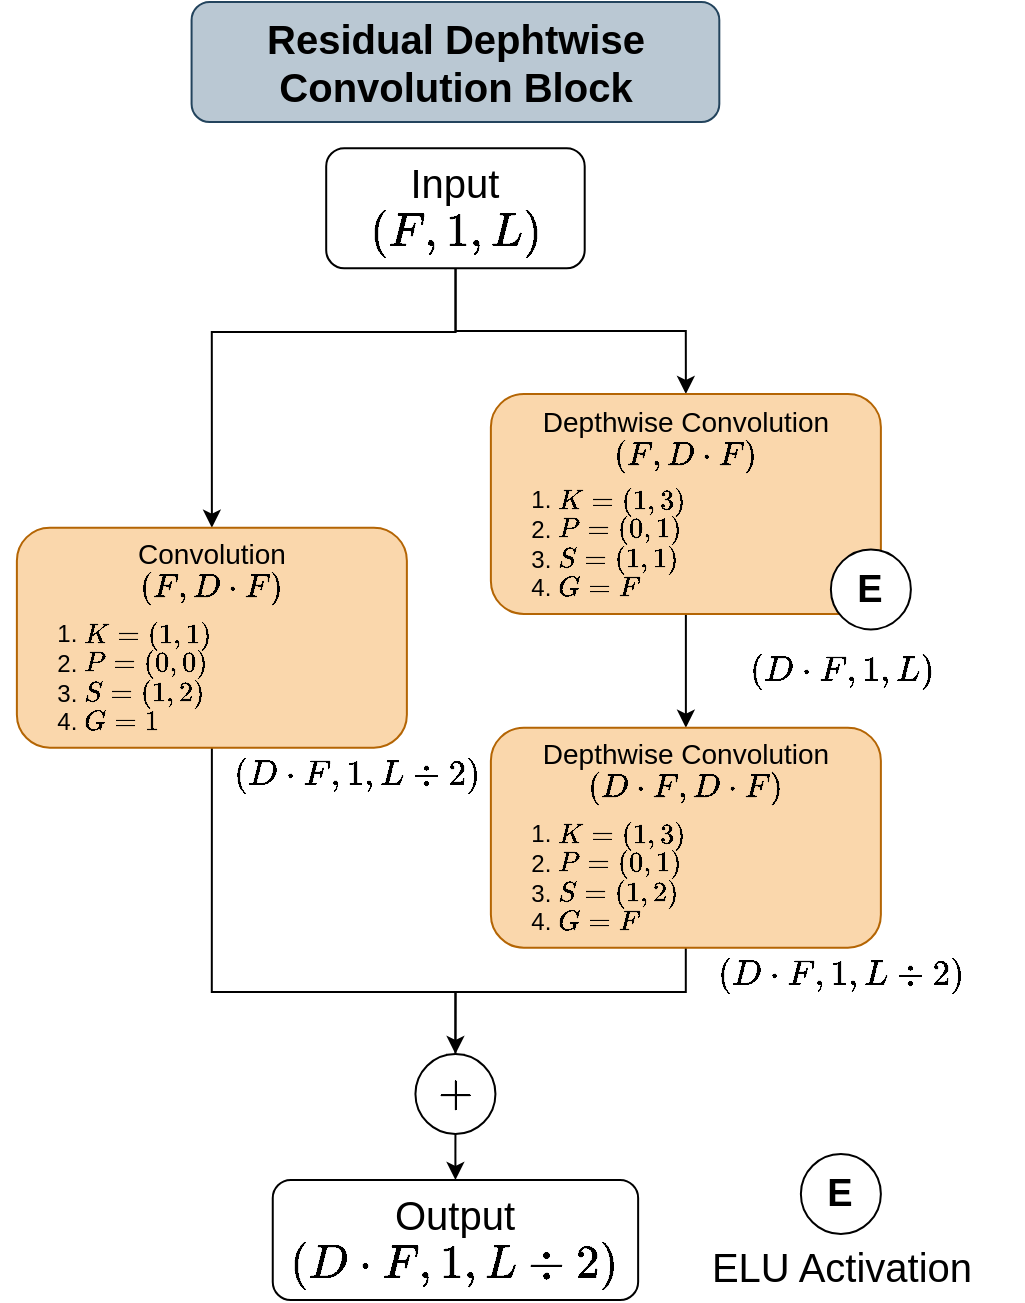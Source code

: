 <mxfile version="14.6.13" type="device"><diagram id="2a7mTJJ3ZBNhy4rckRQy" name="Page-1"><mxGraphModel dx="428" dy="-1240" grid="1" gridSize="10" guides="1" tooltips="1" connect="1" arrows="1" fold="1" page="1" pageScale="1" pageWidth="850" pageHeight="1100" math="1" shadow="0"><root><mxCell id="0"/><mxCell id="1" parent="0"/><mxCell id="HXu-b1hT0s8ai8P2quKb-1" style="edgeStyle=orthogonalEdgeStyle;rounded=0;orthogonalLoop=1;jettySize=auto;html=1;fontSize=12;" edge="1" parent="1" source="HXu-b1hT0s8ai8P2quKb-6" target="HXu-b1hT0s8ai8P2quKb-10"><mxGeometry relative="1" as="geometry"/></mxCell><mxCell id="HXu-b1hT0s8ai8P2quKb-2" value="Residual Dephtwise Convolution Block" style="rounded=1;whiteSpace=wrap;html=1;fontSize=20;align=center;fillColor=#bac8d3;strokeColor=#23445d;fontStyle=1" vertex="1" parent="1"><mxGeometry x="1005.79" y="2220" width="263.87" height="60" as="geometry"/></mxCell><mxCell id="HXu-b1hT0s8ai8P2quKb-3" style="edgeStyle=orthogonalEdgeStyle;rounded=0;orthogonalLoop=1;jettySize=auto;html=1;entryX=0.5;entryY=0;entryDx=0;entryDy=0;fontSize=12;" edge="1" parent="1" target="HXu-b1hT0s8ai8P2quKb-14"><mxGeometry relative="1" as="geometry"><mxPoint x="1137.79" y="2352.12" as="sourcePoint"/><mxPoint x="1015.94" y="2493.37" as="targetPoint"/><Array as="points"><mxPoint x="1137.79" y="2385"/><mxPoint x="1015.79" y="2385"/></Array></mxGeometry></mxCell><mxCell id="HXu-b1hT0s8ai8P2quKb-4" style="edgeStyle=orthogonalEdgeStyle;rounded=0;orthogonalLoop=1;jettySize=auto;html=1;entryX=0.5;entryY=0;entryDx=0;entryDy=0;fontSize=12;" edge="1" parent="1" source="HXu-b1hT0s8ai8P2quKb-5" target="HXu-b1hT0s8ai8P2quKb-6"><mxGeometry relative="1" as="geometry"/></mxCell><mxCell id="HXu-b1hT0s8ai8P2quKb-5" value="Input \((F, 1, L)\)" style="rounded=1;whiteSpace=wrap;html=1;fontSize=20;gradientColor=none;align=center;" vertex="1" parent="1"><mxGeometry x="1073.1" y="2293.12" width="129.25" height="60" as="geometry"/></mxCell><mxCell id="HXu-b1hT0s8ai8P2quKb-6" value="&lt;div style=&quot;font-size: 14px;&quot;&gt;&lt;/div&gt;" style="rounded=1;whiteSpace=wrap;html=1;fontSize=14;align=center;fillColor=#fad7ac;strokeColor=#b46504;" vertex="1" parent="1"><mxGeometry x="1155.44" y="2416" width="195" height="110" as="geometry"/></mxCell><mxCell id="HXu-b1hT0s8ai8P2quKb-7" value="Depthwise Convolution&lt;br&gt;\((F,&amp;nbsp; D \cdot F)\)" style="text;html=1;strokeColor=none;fillColor=none;align=center;verticalAlign=middle;whiteSpace=wrap;rounded=0;fontSize=14;fontStyle=0" vertex="1" parent="1"><mxGeometry x="1179.19" y="2427.5" width="147.5" height="20" as="geometry"/></mxCell><mxCell id="HXu-b1hT0s8ai8P2quKb-8" value="E" style="ellipse;whiteSpace=wrap;html=1;aspect=fixed;fontSize=19;fontStyle=1;" vertex="1" parent="1"><mxGeometry x="1325.44" y="2493.69" width="40" height="40" as="geometry"/></mxCell><mxCell id="HXu-b1hT0s8ai8P2quKb-9" style="edgeStyle=orthogonalEdgeStyle;rounded=0;orthogonalLoop=1;jettySize=auto;html=1;fontSize=12;" edge="1" parent="1" source="HXu-b1hT0s8ai8P2quKb-10" target="HXu-b1hT0s8ai8P2quKb-18"><mxGeometry relative="1" as="geometry"><Array as="points"><mxPoint x="1252.79" y="2715"/><mxPoint x="1137.79" y="2715"/></Array></mxGeometry></mxCell><mxCell id="HXu-b1hT0s8ai8P2quKb-10" value="&lt;div style=&quot;font-size: 14px;&quot;&gt;&lt;/div&gt;" style="rounded=1;whiteSpace=wrap;html=1;fontSize=14;align=center;fillColor=#fad7ac;strokeColor=#b46504;" vertex="1" parent="1"><mxGeometry x="1155.44" y="2582.87" width="195" height="110" as="geometry"/></mxCell><mxCell id="HXu-b1hT0s8ai8P2quKb-11" value="&lt;ol style=&quot;font-size: 12px&quot;&gt;&lt;li style=&quot;font-size: 12px&quot;&gt;\(K = (1, 3)\)&lt;/li&gt;&lt;li style=&quot;font-size: 12px&quot;&gt;\(P = (0, 1)\)&lt;/li&gt;&lt;li style=&quot;font-size: 12px&quot;&gt;\(S = (1, 2)\)&lt;/li&gt;&lt;li style=&quot;font-size: 12px&quot;&gt;\(G = F\)&lt;/li&gt;&lt;/ol&gt;" style="text;strokeColor=none;fillColor=none;html=1;whiteSpace=wrap;verticalAlign=middle;overflow=hidden;fontSize=12;" vertex="1" parent="1"><mxGeometry x="1147" y="2604.87" width="185" height="105.62" as="geometry"/></mxCell><mxCell id="HXu-b1hT0s8ai8P2quKb-12" value="Depthwise Convolution&lt;br&gt;\((D \cdot F, D \cdot F)\)" style="text;html=1;strokeColor=none;fillColor=none;align=center;verticalAlign=middle;whiteSpace=wrap;rounded=0;fontSize=14;fontStyle=0" vertex="1" parent="1"><mxGeometry x="1179.19" y="2594.37" width="147.5" height="20" as="geometry"/></mxCell><mxCell id="HXu-b1hT0s8ai8P2quKb-13" style="edgeStyle=orthogonalEdgeStyle;rounded=0;orthogonalLoop=1;jettySize=auto;html=1;fontSize=12;exitX=0.5;exitY=1;exitDx=0;exitDy=0;" edge="1" parent="1"><mxGeometry relative="1" as="geometry"><mxPoint x="1015.94" y="2591.87" as="sourcePoint"/><mxPoint x="1137.72" y="2755.0" as="targetPoint"/><Array as="points"><mxPoint x="1015.79" y="2715"/><mxPoint x="1137.79" y="2715"/></Array></mxGeometry></mxCell><mxCell id="HXu-b1hT0s8ai8P2quKb-14" value="&lt;div style=&quot;font-size: 14px;&quot;&gt;&lt;/div&gt;" style="rounded=1;whiteSpace=wrap;html=1;fontSize=14;align=center;fillColor=#fad7ac;strokeColor=#b46504;" vertex="1" parent="1"><mxGeometry x="918.44" y="2482.87" width="195" height="110" as="geometry"/></mxCell><mxCell id="HXu-b1hT0s8ai8P2quKb-15" value="&lt;ol style=&quot;font-size: 12px&quot;&gt;&lt;li style=&quot;font-size: 12px&quot;&gt;\(K = (1, 1)\)&lt;/li&gt;&lt;li style=&quot;font-size: 12px&quot;&gt;\(P = (0, 0)\)&lt;/li&gt;&lt;li style=&quot;font-size: 12px&quot;&gt;\(S = (1, 2)\)&lt;/li&gt;&lt;li style=&quot;font-size: 12px&quot;&gt;\(G = 1\)&lt;/li&gt;&lt;/ol&gt;" style="text;strokeColor=none;fillColor=none;html=1;whiteSpace=wrap;verticalAlign=middle;overflow=hidden;fontSize=12;" vertex="1" parent="1"><mxGeometry x="910" y="2504.87" width="185" height="105.62" as="geometry"/></mxCell><mxCell id="HXu-b1hT0s8ai8P2quKb-16" value="Convolution&lt;br&gt;\((F, D \cdot F)\)" style="text;html=1;strokeColor=none;fillColor=none;align=center;verticalAlign=middle;whiteSpace=wrap;rounded=0;fontSize=14;fontStyle=0" vertex="1" parent="1"><mxGeometry x="942.19" y="2494.37" width="147.5" height="20" as="geometry"/></mxCell><mxCell id="HXu-b1hT0s8ai8P2quKb-17" style="edgeStyle=orthogonalEdgeStyle;rounded=0;orthogonalLoop=1;jettySize=auto;html=1;entryX=0.5;entryY=0;entryDx=0;entryDy=0;fontSize=12;" edge="1" parent="1" source="HXu-b1hT0s8ai8P2quKb-18" target="HXu-b1hT0s8ai8P2quKb-20"><mxGeometry relative="1" as="geometry"/></mxCell><mxCell id="HXu-b1hT0s8ai8P2quKb-18" value="\(+\)" style="ellipse;whiteSpace=wrap;html=1;aspect=fixed;fontSize=19;fontStyle=1;" vertex="1" parent="1"><mxGeometry x="1117.72" y="2746.0" width="40" height="40" as="geometry"/></mxCell><mxCell id="HXu-b1hT0s8ai8P2quKb-19" value="&lt;ol style=&quot;font-size: 12px;&quot;&gt;&lt;li style=&quot;font-size: 12px;&quot;&gt;\(K = (1, 3)\)&lt;/li&gt;&lt;li style=&quot;font-size: 12px;&quot;&gt;\(P = (0, 1)\)&lt;/li&gt;&lt;li style=&quot;font-size: 12px;&quot;&gt;\(S = (1, 1)\)&lt;/li&gt;&lt;li style=&quot;font-size: 12px;&quot;&gt;\(G = F\)&lt;/li&gt;&lt;/ol&gt;" style="text;strokeColor=none;fillColor=none;html=1;whiteSpace=wrap;verticalAlign=middle;overflow=hidden;fontSize=12;" vertex="1" parent="1"><mxGeometry x="1147" y="2438" width="185" height="105.62" as="geometry"/></mxCell><mxCell id="HXu-b1hT0s8ai8P2quKb-20" value="Output \((D \cdot F, 1, L \div 2)\)" style="rounded=1;whiteSpace=wrap;html=1;fontSize=20;gradientColor=none;align=center;" vertex="1" parent="1"><mxGeometry x="1046.38" y="2809" width="182.69" height="60" as="geometry"/></mxCell><mxCell id="HXu-b1hT0s8ai8P2quKb-21" value="E" style="ellipse;whiteSpace=wrap;html=1;aspect=fixed;fontSize=19;fontStyle=1;" vertex="1" parent="1"><mxGeometry x="1310.44" y="2796.0" width="40" height="40" as="geometry"/></mxCell><mxCell id="HXu-b1hT0s8ai8P2quKb-22" value="ELU Activation" style="text;html=1;strokeColor=none;fillColor=none;align=center;verticalAlign=middle;whiteSpace=wrap;rounded=0;fontSize=20;" vertex="1" parent="1"><mxGeometry x="1239.69" y="2842.24" width="181.5" height="20" as="geometry"/></mxCell><mxCell id="HXu-b1hT0s8ai8P2quKb-23" value="\((D\cdot F, 1, L)\)" style="text;html=1;strokeColor=none;fillColor=none;align=center;verticalAlign=middle;whiteSpace=wrap;rounded=0;fontSize=15;" vertex="1" parent="1"><mxGeometry x="1239.69" y="2543.62" width="181.5" height="20" as="geometry"/></mxCell><mxCell id="HXu-b1hT0s8ai8P2quKb-24" value="\((D\cdot F, 1, L \div 2)\)" style="text;html=1;strokeColor=none;fillColor=none;align=center;verticalAlign=middle;whiteSpace=wrap;rounded=0;fontSize=15;" vertex="1" parent="1"><mxGeometry x="1239.69" y="2696" width="181.5" height="20" as="geometry"/></mxCell><mxCell id="HXu-b1hT0s8ai8P2quKb-25" value="\((D\cdot F, 1, L \div 2)\)" style="text;html=1;strokeColor=none;fillColor=none;align=center;verticalAlign=middle;whiteSpace=wrap;rounded=0;fontSize=15;" vertex="1" parent="1"><mxGeometry x="997.69" y="2596.25" width="181.5" height="20" as="geometry"/></mxCell></root></mxGraphModel></diagram></mxfile>